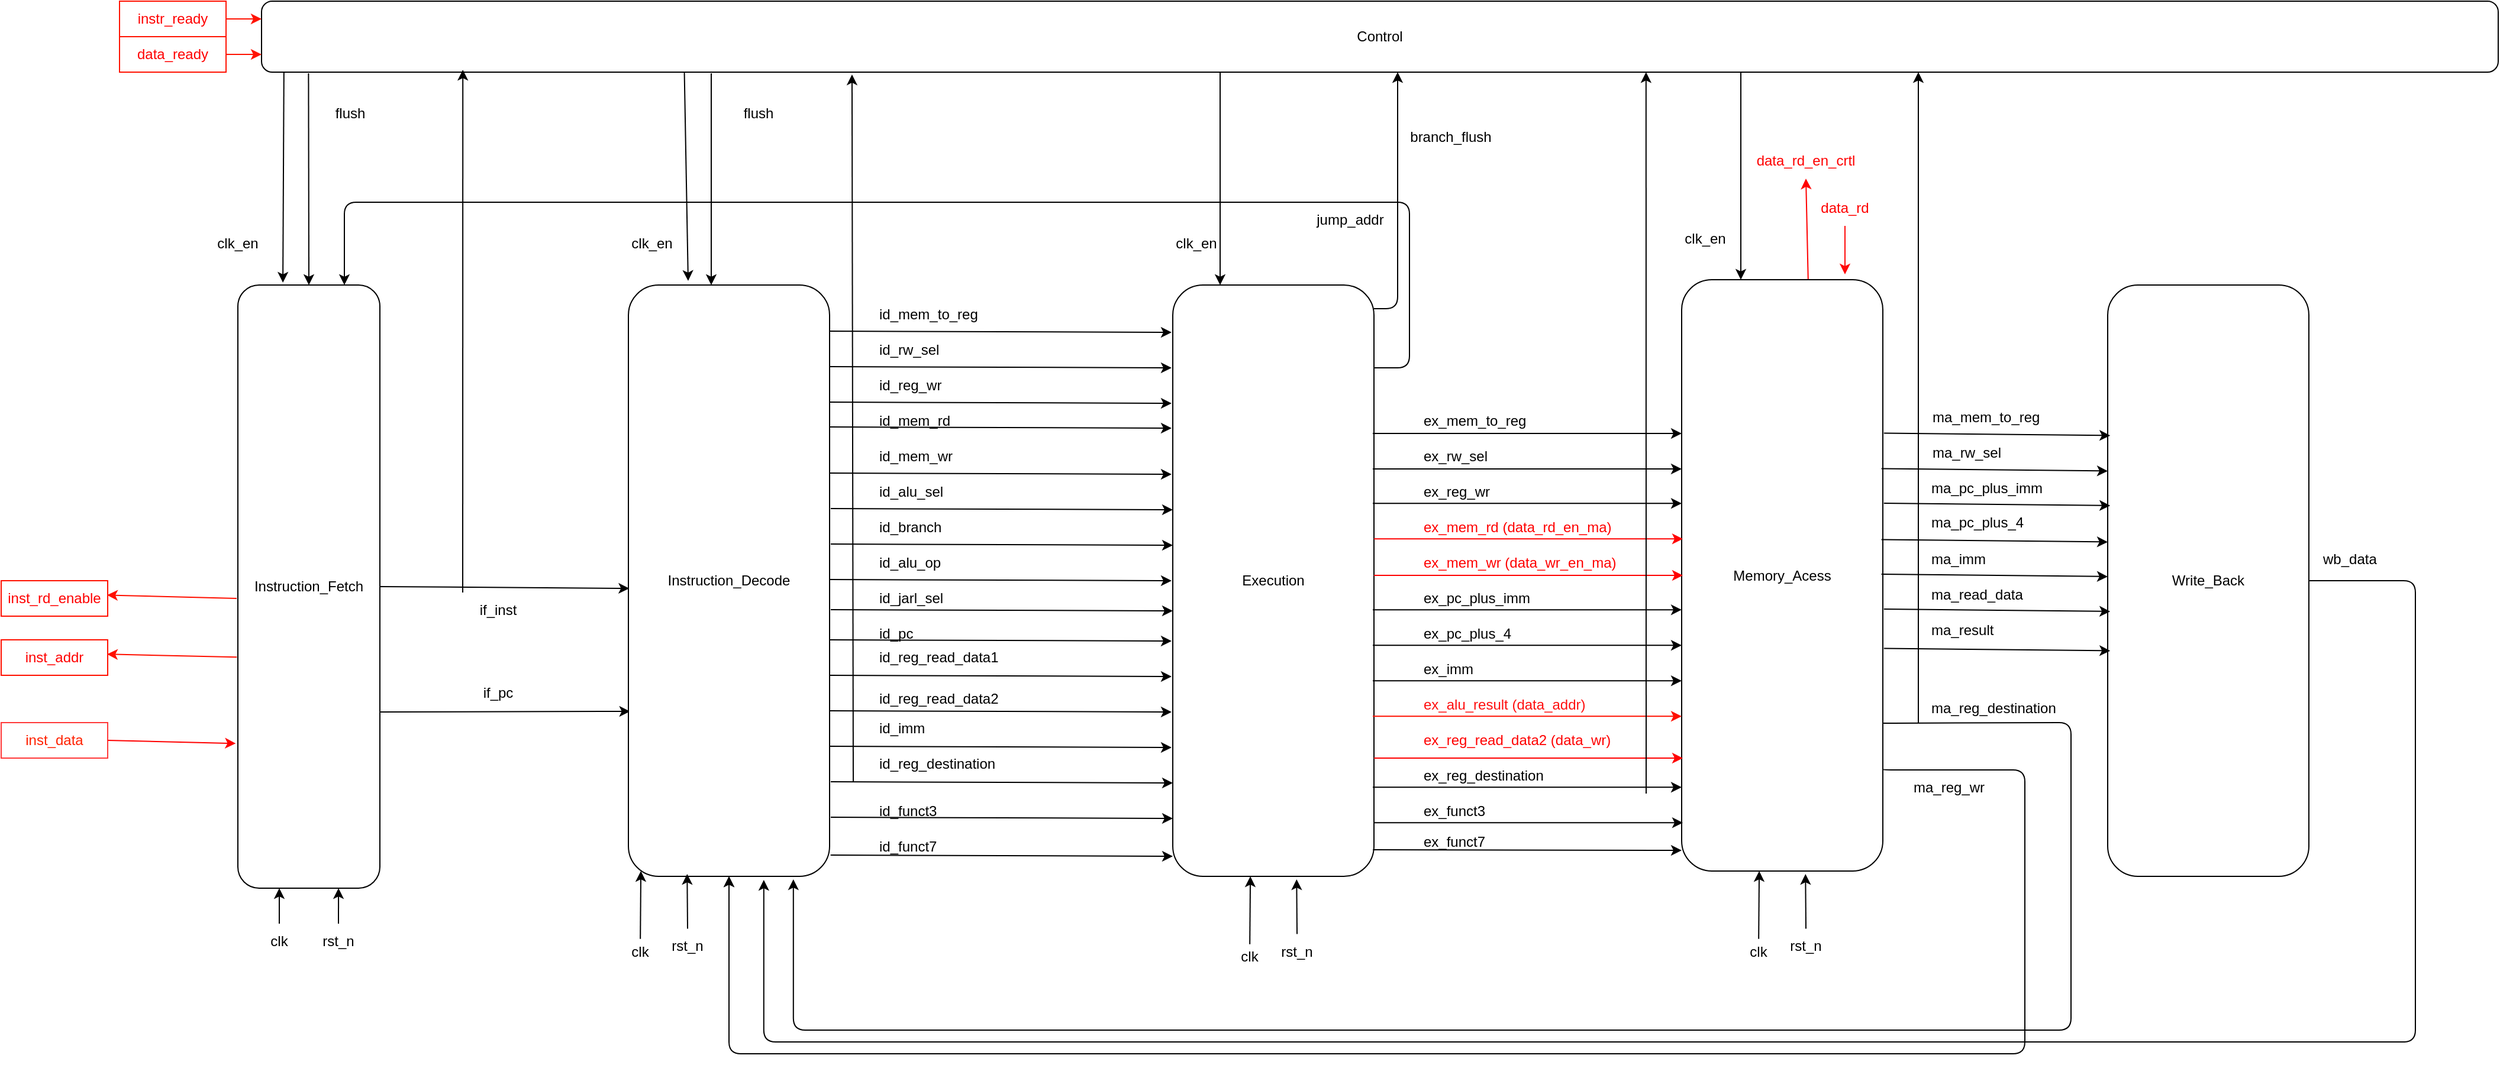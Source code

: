 <mxfile>
    <diagram id="vpwDt3KackGOBRRQE5ln" name="Page-1">
        <mxGraphModel dx="1130" dy="1887" grid="0" gridSize="10" guides="1" tooltips="1" connect="1" arrows="1" fold="1" page="1" pageScale="1" pageWidth="850" pageHeight="1100" math="0" shadow="0">
            <root>
                <mxCell id="0"/>
                <mxCell id="1" parent="0"/>
                <mxCell id="22" style="html=1;exitX=1;exitY=0.5;exitDx=0;exitDy=0;entryX=0.004;entryY=0.513;entryDx=0;entryDy=0;entryPerimeter=0;" parent="1" source="2" target="24" edge="1">
                    <mxGeometry relative="1" as="geometry"/>
                </mxCell>
                <mxCell id="23" style="edgeStyle=none;html=1;entryX=0.008;entryY=0.721;entryDx=0;entryDy=0;entryPerimeter=0;" parent="1" target="24" edge="1">
                    <mxGeometry relative="1" as="geometry">
                        <mxPoint x="380" y="538" as="targetPoint"/>
                        <mxPoint x="330" y="561" as="sourcePoint"/>
                    </mxGeometry>
                </mxCell>
                <mxCell id="2" value="Instruction_Fetch" style="whiteSpace=wrap;html=1;rounded=1;" parent="1" vertex="1">
                    <mxGeometry x="210" y="200" width="120" height="510" as="geometry"/>
                </mxCell>
                <mxCell id="25" style="edgeStyle=none;html=1;exitX=0.5;exitY=0;exitDx=0;exitDy=0;entryX=0.25;entryY=1;entryDx=0;entryDy=0;" parent="1" source="3" edge="1">
                    <mxGeometry relative="1" as="geometry">
                        <mxPoint x="245" y="710" as="targetPoint"/>
                    </mxGeometry>
                </mxCell>
                <mxCell id="3" value="clk" style="text;strokeColor=none;align=center;fillColor=none;html=1;verticalAlign=middle;whiteSpace=wrap;rounded=0;" parent="1" vertex="1">
                    <mxGeometry x="215" y="740" width="60" height="30" as="geometry"/>
                </mxCell>
                <mxCell id="12" style="edgeStyle=none;html=1;entryX=0.317;entryY=-0.004;entryDx=0;entryDy=0;exitX=0.01;exitY=1;exitDx=0;exitDy=0;exitPerimeter=0;entryPerimeter=0;" parent="1" source="102" target="2" edge="1">
                    <mxGeometry relative="1" as="geometry">
                        <mxPoint x="240" y="30" as="sourcePoint"/>
                        <mxPoint x="210" y="200.0" as="targetPoint"/>
                    </mxGeometry>
                </mxCell>
                <mxCell id="4" value="clk_en" style="text;strokeColor=none;align=center;fillColor=none;html=1;verticalAlign=middle;whiteSpace=wrap;rounded=0;" parent="1" vertex="1">
                    <mxGeometry x="180" y="150" width="60" height="30" as="geometry"/>
                </mxCell>
                <mxCell id="5" value="rst_n" style="text;strokeColor=none;align=center;fillColor=none;html=1;verticalAlign=middle;whiteSpace=wrap;rounded=0;" parent="1" vertex="1">
                    <mxGeometry x="265" y="740" width="60" height="30" as="geometry"/>
                </mxCell>
                <mxCell id="6" value="&lt;font style=&quot;color: rgb(255, 33, 0);&quot;&gt;inst_data&lt;/font&gt;" style="text;strokeColor=#FF3838;align=center;fillColor=none;html=1;verticalAlign=middle;whiteSpace=wrap;rounded=0;" parent="1" vertex="1">
                    <mxGeometry x="10" y="570" width="90" height="30" as="geometry"/>
                </mxCell>
                <mxCell id="11" value="&lt;font style=&quot;color: rgb(255, 0, 0);&quot;&gt;inst_addr&lt;/font&gt;" style="text;strokeColor=#FF1000;align=center;fillColor=none;html=1;verticalAlign=middle;whiteSpace=wrap;rounded=0;" parent="1" vertex="1">
                    <mxGeometry x="10" y="500" width="90" height="30" as="geometry"/>
                </mxCell>
                <mxCell id="20" value="if_inst" style="text;strokeColor=none;align=center;fillColor=none;html=1;verticalAlign=middle;whiteSpace=wrap;rounded=0;" parent="1" vertex="1">
                    <mxGeometry x="400" y="460" width="60" height="30" as="geometry"/>
                </mxCell>
                <mxCell id="21" value="if_pc" style="text;strokeColor=none;align=center;fillColor=none;html=1;verticalAlign=middle;whiteSpace=wrap;rounded=0;" parent="1" vertex="1">
                    <mxGeometry x="400" y="530" width="60" height="30" as="geometry"/>
                </mxCell>
                <mxCell id="24" value="Instruction_Decode" style="whiteSpace=wrap;html=1;rounded=1;" parent="1" vertex="1">
                    <mxGeometry x="540" y="200" width="170" height="500" as="geometry"/>
                </mxCell>
                <mxCell id="26" style="edgeStyle=none;html=1;exitX=0.5;exitY=0;exitDx=0;exitDy=0;entryX=0.667;entryY=1;entryDx=0;entryDy=0;entryPerimeter=0;" parent="1" source="5" edge="1">
                    <mxGeometry relative="1" as="geometry">
                        <mxPoint x="295.04" y="710" as="targetPoint"/>
                    </mxGeometry>
                </mxCell>
                <mxCell id="28" value="clk" style="text;strokeColor=none;align=center;fillColor=none;html=1;verticalAlign=middle;whiteSpace=wrap;rounded=0;" parent="1" vertex="1">
                    <mxGeometry x="520" y="752.91" width="60" height="21.39" as="geometry"/>
                </mxCell>
                <mxCell id="29" value="rst_n" style="text;strokeColor=none;align=center;fillColor=none;html=1;verticalAlign=middle;whiteSpace=wrap;rounded=0;" parent="1" vertex="1">
                    <mxGeometry x="560" y="744.3" width="60" height="30" as="geometry"/>
                </mxCell>
                <mxCell id="30" style="edgeStyle=none;html=1;exitX=0.5;exitY=0;exitDx=0;exitDy=0;entryX=0.292;entryY=0.996;entryDx=0;entryDy=0;entryPerimeter=0;" parent="1" source="29" target="24" edge="1">
                    <mxGeometry relative="1" as="geometry">
                        <mxPoint x="626.96" y="708.61" as="targetPoint"/>
                    </mxGeometry>
                </mxCell>
                <mxCell id="33" style="edgeStyle=none;html=1;exitX=0.189;exitY=0.933;exitDx=0;exitDy=0;entryX=0.297;entryY=-0.007;entryDx=0;entryDy=0;entryPerimeter=0;exitPerimeter=0;" parent="1" source="102" target="24" edge="1">
                    <mxGeometry relative="1" as="geometry">
                        <mxPoint x="570" y="250" as="targetPoint"/>
                    </mxGeometry>
                </mxCell>
                <mxCell id="34" value="clk_en" style="text;strokeColor=none;align=center;fillColor=none;html=1;verticalAlign=middle;whiteSpace=wrap;rounded=0;" parent="1" vertex="1">
                    <mxGeometry x="530" y="150" width="60" height="30" as="geometry"/>
                </mxCell>
                <mxCell id="35" value="" style="edgeStyle=none;html=1;entryX=0.5;entryY=1;entryDx=0;entryDy=0;" parent="1" target="24" edge="1">
                    <mxGeometry relative="1" as="geometry">
                        <mxPoint x="550" y="700" as="targetPoint"/>
                        <mxPoint x="625" y="840" as="sourcePoint"/>
                    </mxGeometry>
                </mxCell>
                <mxCell id="46" value="id_pc" style="text;strokeColor=none;align=left;fillColor=none;html=1;verticalAlign=middle;whiteSpace=wrap;rounded=0;" parent="1" vertex="1">
                    <mxGeometry x="750" y="480" width="60" height="30" as="geometry"/>
                </mxCell>
                <mxCell id="47" value="id_reg_read_data1" style="text;strokeColor=none;align=left;fillColor=none;html=1;verticalAlign=middle;whiteSpace=wrap;rounded=0;" parent="1" vertex="1">
                    <mxGeometry x="750" y="500" width="120" height="30" as="geometry"/>
                </mxCell>
                <mxCell id="50" value="id_imm" style="text;strokeColor=none;align=left;fillColor=none;html=1;verticalAlign=middle;whiteSpace=wrap;rounded=0;" parent="1" vertex="1">
                    <mxGeometry x="750" y="560" width="60" height="30" as="geometry"/>
                </mxCell>
                <mxCell id="51" value="id_reg_destination" style="text;strokeColor=none;align=left;fillColor=none;html=1;verticalAlign=middle;whiteSpace=wrap;rounded=0;" parent="1" vertex="1">
                    <mxGeometry x="750" y="590" width="115" height="30" as="geometry"/>
                </mxCell>
                <mxCell id="52" value="id_reg_read_data2" style="text;strokeColor=none;align=left;fillColor=none;html=1;verticalAlign=middle;whiteSpace=wrap;rounded=0;" parent="1" vertex="1">
                    <mxGeometry x="750" y="535" width="130" height="30" as="geometry"/>
                </mxCell>
                <mxCell id="54" value="id_funct3" style="text;strokeColor=none;align=left;fillColor=none;html=1;verticalAlign=middle;whiteSpace=wrap;rounded=0;" parent="1" vertex="1">
                    <mxGeometry x="750" y="630" width="130" height="30" as="geometry"/>
                </mxCell>
                <mxCell id="55" value="id_funct7" style="text;strokeColor=none;align=left;fillColor=none;html=1;verticalAlign=middle;whiteSpace=wrap;rounded=0;" parent="1" vertex="1">
                    <mxGeometry x="750" y="660" width="130" height="30" as="geometry"/>
                </mxCell>
                <mxCell id="56" value="id_alu_sel" style="text;strokeColor=none;align=left;fillColor=none;html=1;verticalAlign=middle;whiteSpace=wrap;rounded=0;" parent="1" vertex="1">
                    <mxGeometry x="750" y="360" width="85" height="30" as="geometry"/>
                </mxCell>
                <mxCell id="60" value="id_mem_to_reg" style="text;strokeColor=none;align=left;fillColor=none;html=1;verticalAlign=middle;whiteSpace=wrap;rounded=0;" parent="1" vertex="1">
                    <mxGeometry x="750" y="210" width="90" height="30" as="geometry"/>
                </mxCell>
                <mxCell id="61" value="id_branch" style="text;strokeColor=none;align=left;fillColor=none;html=1;verticalAlign=middle;whiteSpace=wrap;rounded=0;" parent="1" vertex="1">
                    <mxGeometry x="750" y="390" width="90" height="30" as="geometry"/>
                </mxCell>
                <mxCell id="62" value="id_mem_wr" style="text;strokeColor=none;align=left;fillColor=none;html=1;verticalAlign=middle;whiteSpace=wrap;rounded=0;" parent="1" vertex="1">
                    <mxGeometry x="750" y="330" width="90" height="30" as="geometry"/>
                </mxCell>
                <mxCell id="63" value="id_mem_rd" style="text;strokeColor=none;align=left;fillColor=none;html=1;verticalAlign=middle;whiteSpace=wrap;rounded=0;" parent="1" vertex="1">
                    <mxGeometry x="750" y="300" width="90" height="30" as="geometry"/>
                </mxCell>
                <mxCell id="65" value="id_alu_op" style="text;strokeColor=none;align=left;fillColor=none;html=1;verticalAlign=middle;whiteSpace=wrap;rounded=0;" parent="1" vertex="1">
                    <mxGeometry x="750" y="420" width="90" height="30" as="geometry"/>
                </mxCell>
                <mxCell id="66" value="id_reg_wr" style="text;strokeColor=none;align=left;fillColor=none;html=1;verticalAlign=middle;whiteSpace=wrap;rounded=0;" parent="1" vertex="1">
                    <mxGeometry x="750" y="270" width="90" height="30" as="geometry"/>
                </mxCell>
                <mxCell id="67" value="id_jarl_sel" style="text;strokeColor=none;align=left;fillColor=none;html=1;verticalAlign=middle;whiteSpace=wrap;rounded=0;" parent="1" vertex="1">
                    <mxGeometry x="750" y="450" width="95" height="30" as="geometry"/>
                </mxCell>
                <mxCell id="68" value="id_rw_sel" style="text;strokeColor=none;align=left;fillColor=none;html=1;verticalAlign=middle;whiteSpace=wrap;rounded=0;" parent="1" vertex="1">
                    <mxGeometry x="750" y="240" width="90" height="30" as="geometry"/>
                </mxCell>
                <mxCell id="69" style="edgeStyle=none;html=1;entryX=0.062;entryY=0.991;entryDx=0;entryDy=0;entryPerimeter=0;" parent="1" source="28" target="24" edge="1">
                    <mxGeometry relative="1" as="geometry">
                        <mxPoint x="557" y="703" as="targetPoint"/>
                    </mxGeometry>
                </mxCell>
                <mxCell id="124" style="edgeStyle=orthogonalEdgeStyle;html=1;entryX=0.75;entryY=0;entryDx=0;entryDy=0;" parent="1" source="71" target="2" edge="1">
                    <mxGeometry relative="1" as="geometry">
                        <Array as="points">
                            <mxPoint x="1200" y="270"/>
                            <mxPoint x="1200" y="130"/>
                            <mxPoint x="300" y="130"/>
                        </Array>
                    </mxGeometry>
                </mxCell>
                <mxCell id="71" value="Execution" style="whiteSpace=wrap;html=1;rounded=1;" parent="1" vertex="1">
                    <mxGeometry x="1000" y="200" width="170" height="500" as="geometry"/>
                </mxCell>
                <mxCell id="72" value="clk" style="text;strokeColor=none;align=center;fillColor=none;html=1;verticalAlign=middle;whiteSpace=wrap;rounded=0;" parent="1" vertex="1">
                    <mxGeometry x="1035" y="757.41" width="60" height="21.39" as="geometry"/>
                </mxCell>
                <mxCell id="73" value="rst_n" style="text;strokeColor=none;align=center;fillColor=none;html=1;verticalAlign=middle;whiteSpace=wrap;rounded=0;" parent="1" vertex="1">
                    <mxGeometry x="1075" y="748.8" width="60" height="30" as="geometry"/>
                </mxCell>
                <mxCell id="74" style="edgeStyle=none;html=1;exitX=0.5;exitY=0;exitDx=0;exitDy=0;entryX=0.292;entryY=0.996;entryDx=0;entryDy=0;entryPerimeter=0;" parent="1" source="73" edge="1">
                    <mxGeometry relative="1" as="geometry">
                        <mxPoint x="1104.64" y="702.5" as="targetPoint"/>
                    </mxGeometry>
                </mxCell>
                <mxCell id="76" value="clk_en" style="text;strokeColor=none;align=center;fillColor=none;html=1;verticalAlign=middle;whiteSpace=wrap;rounded=0;" parent="1" vertex="1">
                    <mxGeometry x="990" y="150" width="60" height="30" as="geometry"/>
                </mxCell>
                <mxCell id="85" value="ex_pc_plus_4" style="text;strokeColor=none;align=left;fillColor=none;html=1;verticalAlign=middle;whiteSpace=wrap;rounded=0;" parent="1" vertex="1">
                    <mxGeometry x="1210" y="480" width="60" height="30" as="geometry"/>
                </mxCell>
                <mxCell id="86" value="&lt;font style=&quot;color: rgb(255, 15, 15);&quot;&gt;ex_alu_result (data_addr)&lt;/font&gt;" style="text;strokeColor=none;align=left;fillColor=none;html=1;verticalAlign=middle;whiteSpace=wrap;rounded=0;" parent="1" vertex="1">
                    <mxGeometry x="1210" y="540" width="150" height="30" as="geometry"/>
                </mxCell>
                <mxCell id="88" value="ex_reg_destination" style="text;strokeColor=none;align=left;fillColor=none;html=1;verticalAlign=middle;whiteSpace=wrap;rounded=0;" parent="1" vertex="1">
                    <mxGeometry x="1210" y="600" width="115" height="30" as="geometry"/>
                </mxCell>
                <mxCell id="89" value="&lt;font style=&quot;color: rgb(255, 0, 0);&quot;&gt;ex_reg_read_data2 (data_wr)&lt;/font&gt;" style="text;strokeColor=none;align=left;fillColor=none;html=1;verticalAlign=middle;whiteSpace=wrap;rounded=0;" parent="1" vertex="1">
                    <mxGeometry x="1210" y="570" width="170" height="30" as="geometry"/>
                </mxCell>
                <mxCell id="90" value="&lt;font style=&quot;&quot;&gt;ex_funct3&lt;/font&gt;" style="text;strokeColor=none;align=left;fillColor=none;html=1;verticalAlign=middle;whiteSpace=wrap;rounded=0;fontColor=#000000;" parent="1" vertex="1">
                    <mxGeometry x="1210" y="630" width="160" height="30" as="geometry"/>
                </mxCell>
                <mxCell id="91" value="&lt;font style=&quot;&quot;&gt;ex_funct7&lt;/font&gt;" style="text;strokeColor=none;align=left;fillColor=none;html=1;verticalAlign=middle;whiteSpace=wrap;rounded=0;fontColor=#000000;" parent="1" vertex="1">
                    <mxGeometry x="1210" y="655.5" width="170" height="30" as="geometry"/>
                </mxCell>
                <mxCell id="93" value="ex_mem_to_reg" style="text;strokeColor=none;align=left;fillColor=none;html=1;verticalAlign=middle;whiteSpace=wrap;rounded=0;" parent="1" vertex="1">
                    <mxGeometry x="1210" y="300" width="90" height="30" as="geometry"/>
                </mxCell>
                <mxCell id="95" value="&lt;font style=&quot;color: rgb(255, 0, 0);&quot;&gt;ex_mem_wr (data_wr_en_ma)&lt;/font&gt;" style="text;strokeColor=none;align=left;fillColor=none;html=1;verticalAlign=middle;whiteSpace=wrap;rounded=0;" parent="1" vertex="1">
                    <mxGeometry x="1210" y="420" width="170" height="30" as="geometry"/>
                </mxCell>
                <mxCell id="96" value="&lt;font style=&quot;color: rgb(255, 0, 0);&quot;&gt;ex_mem_rd (data_rd_en_ma)&lt;/font&gt;" style="text;strokeColor=none;align=left;fillColor=none;html=1;verticalAlign=middle;whiteSpace=wrap;rounded=0;" parent="1" vertex="1">
                    <mxGeometry x="1210" y="390" width="170" height="30" as="geometry"/>
                </mxCell>
                <mxCell id="98" value="ex_reg_wr" style="text;strokeColor=none;align=left;fillColor=none;html=1;verticalAlign=middle;whiteSpace=wrap;rounded=0;" parent="1" vertex="1">
                    <mxGeometry x="1210" y="360" width="90" height="30" as="geometry"/>
                </mxCell>
                <mxCell id="99" value="ex_pc_plus_imm" style="text;strokeColor=none;align=left;fillColor=none;html=1;verticalAlign=middle;whiteSpace=wrap;rounded=0;" parent="1" vertex="1">
                    <mxGeometry x="1210" y="450" width="95" height="30" as="geometry"/>
                </mxCell>
                <mxCell id="100" value="ex_rw_sel" style="text;strokeColor=none;align=left;fillColor=none;html=1;verticalAlign=middle;whiteSpace=wrap;rounded=0;" parent="1" vertex="1">
                    <mxGeometry x="1210" y="330" width="90" height="30" as="geometry"/>
                </mxCell>
                <mxCell id="101" style="edgeStyle=none;html=1;entryX=0.062;entryY=0.991;entryDx=0;entryDy=0;entryPerimeter=0;" parent="1" source="72" edge="1">
                    <mxGeometry relative="1" as="geometry">
                        <mxPoint x="1065.54" y="700.0" as="targetPoint"/>
                    </mxGeometry>
                </mxCell>
                <mxCell id="198" style="edgeStyle=none;html=1;exitX=0.021;exitY=1.017;exitDx=0;exitDy=0;entryX=0.5;entryY=0;entryDx=0;entryDy=0;exitPerimeter=0;" parent="1" source="102" target="2" edge="1">
                    <mxGeometry relative="1" as="geometry"/>
                </mxCell>
                <mxCell id="102" value="Control" style="whiteSpace=wrap;html=1;rounded=1;" parent="1" vertex="1">
                    <mxGeometry x="230" y="-40" width="1890" height="60" as="geometry"/>
                </mxCell>
                <mxCell id="103" value="" style="edgeStyle=none;orthogonalLoop=1;jettySize=auto;html=1;entryX=0.09;entryY=0.967;entryDx=0;entryDy=0;entryPerimeter=0;exitX=0;exitY=0;exitDx=0;exitDy=0;" parent="1" source="20" target="102" edge="1">
                    <mxGeometry width="80" relative="1" as="geometry">
                        <mxPoint x="400" y="460" as="sourcePoint"/>
                        <mxPoint x="720" y="240" as="targetPoint"/>
                        <Array as="points"/>
                    </mxGeometry>
                </mxCell>
                <mxCell id="104" value="" style="edgeStyle=none;orthogonalLoop=1;jettySize=auto;html=1;exitX=1.005;exitY=0.964;exitDx=0;exitDy=0;exitPerimeter=0;" parent="1" source="24" edge="1">
                    <mxGeometry width="80" relative="1" as="geometry">
                        <mxPoint x="790" y="650" as="sourcePoint"/>
                        <mxPoint x="1000" y="683" as="targetPoint"/>
                        <Array as="points"/>
                    </mxGeometry>
                </mxCell>
                <mxCell id="105" value="" style="edgeStyle=none;orthogonalLoop=1;jettySize=auto;html=1;exitX=1.005;exitY=0.964;exitDx=0;exitDy=0;exitPerimeter=0;" parent="1" edge="1">
                    <mxGeometry width="80" relative="1" as="geometry">
                        <mxPoint x="711" y="650" as="sourcePoint"/>
                        <mxPoint x="1000" y="651" as="targetPoint"/>
                        <Array as="points"/>
                    </mxGeometry>
                </mxCell>
                <mxCell id="106" value="" style="edgeStyle=none;orthogonalLoop=1;jettySize=auto;html=1;exitX=1.005;exitY=0.964;exitDx=0;exitDy=0;exitPerimeter=0;" parent="1" edge="1">
                    <mxGeometry width="80" relative="1" as="geometry">
                        <mxPoint x="711" y="620" as="sourcePoint"/>
                        <mxPoint x="1000" y="621" as="targetPoint"/>
                        <Array as="points"/>
                    </mxGeometry>
                </mxCell>
                <mxCell id="107" value="" style="edgeStyle=none;orthogonalLoop=1;jettySize=auto;html=1;exitX=1.005;exitY=0.964;exitDx=0;exitDy=0;exitPerimeter=0;" parent="1" edge="1">
                    <mxGeometry width="80" relative="1" as="geometry">
                        <mxPoint x="710" y="590" as="sourcePoint"/>
                        <mxPoint x="999" y="591" as="targetPoint"/>
                        <Array as="points"/>
                    </mxGeometry>
                </mxCell>
                <mxCell id="108" value="" style="edgeStyle=none;orthogonalLoop=1;jettySize=auto;html=1;exitX=1.005;exitY=0.964;exitDx=0;exitDy=0;exitPerimeter=0;" parent="1" edge="1">
                    <mxGeometry width="80" relative="1" as="geometry">
                        <mxPoint x="710" y="560" as="sourcePoint"/>
                        <mxPoint x="999" y="561" as="targetPoint"/>
                        <Array as="points"/>
                    </mxGeometry>
                </mxCell>
                <mxCell id="109" value="" style="edgeStyle=none;orthogonalLoop=1;jettySize=auto;html=1;exitX=1.005;exitY=0.964;exitDx=0;exitDy=0;exitPerimeter=0;" parent="1" edge="1">
                    <mxGeometry width="80" relative="1" as="geometry">
                        <mxPoint x="710" y="530" as="sourcePoint"/>
                        <mxPoint x="999" y="531" as="targetPoint"/>
                        <Array as="points"/>
                    </mxGeometry>
                </mxCell>
                <mxCell id="110" value="" style="edgeStyle=none;orthogonalLoop=1;jettySize=auto;html=1;exitX=1.005;exitY=0.964;exitDx=0;exitDy=0;exitPerimeter=0;" parent="1" edge="1">
                    <mxGeometry width="80" relative="1" as="geometry">
                        <mxPoint x="710" y="500" as="sourcePoint"/>
                        <mxPoint x="999" y="501" as="targetPoint"/>
                        <Array as="points"/>
                    </mxGeometry>
                </mxCell>
                <mxCell id="111" value="" style="edgeStyle=none;orthogonalLoop=1;jettySize=auto;html=1;exitX=1.005;exitY=0.964;exitDx=0;exitDy=0;exitPerimeter=0;" parent="1" edge="1">
                    <mxGeometry width="80" relative="1" as="geometry">
                        <mxPoint x="711" y="474.5" as="sourcePoint"/>
                        <mxPoint x="1000" y="475.5" as="targetPoint"/>
                        <Array as="points"/>
                    </mxGeometry>
                </mxCell>
                <mxCell id="112" value="" style="edgeStyle=none;orthogonalLoop=1;jettySize=auto;html=1;exitX=1.005;exitY=0.964;exitDx=0;exitDy=0;exitPerimeter=0;" parent="1" edge="1">
                    <mxGeometry width="80" relative="1" as="geometry">
                        <mxPoint x="710" y="449" as="sourcePoint"/>
                        <mxPoint x="999" y="450" as="targetPoint"/>
                        <Array as="points"/>
                    </mxGeometry>
                </mxCell>
                <mxCell id="113" value="" style="edgeStyle=none;orthogonalLoop=1;jettySize=auto;html=1;exitX=1.005;exitY=0.964;exitDx=0;exitDy=0;exitPerimeter=0;" parent="1" edge="1">
                    <mxGeometry width="80" relative="1" as="geometry">
                        <mxPoint x="711" y="419" as="sourcePoint"/>
                        <mxPoint x="1000" y="420" as="targetPoint"/>
                        <Array as="points"/>
                    </mxGeometry>
                </mxCell>
                <mxCell id="114" value="" style="edgeStyle=none;orthogonalLoop=1;jettySize=auto;html=1;exitX=1.005;exitY=0.964;exitDx=0;exitDy=0;exitPerimeter=0;" parent="1" edge="1">
                    <mxGeometry width="80" relative="1" as="geometry">
                        <mxPoint x="711" y="389" as="sourcePoint"/>
                        <mxPoint x="1000" y="390" as="targetPoint"/>
                        <Array as="points"/>
                    </mxGeometry>
                </mxCell>
                <mxCell id="115" value="" style="edgeStyle=none;orthogonalLoop=1;jettySize=auto;html=1;exitX=1.005;exitY=0.964;exitDx=0;exitDy=0;exitPerimeter=0;" parent="1" edge="1">
                    <mxGeometry width="80" relative="1" as="geometry">
                        <mxPoint x="710" y="359" as="sourcePoint"/>
                        <mxPoint x="999" y="360" as="targetPoint"/>
                        <Array as="points"/>
                    </mxGeometry>
                </mxCell>
                <mxCell id="116" value="" style="edgeStyle=none;orthogonalLoop=1;jettySize=auto;html=1;exitX=1.005;exitY=0.964;exitDx=0;exitDy=0;exitPerimeter=0;" parent="1" edge="1">
                    <mxGeometry width="80" relative="1" as="geometry">
                        <mxPoint x="710" y="320" as="sourcePoint"/>
                        <mxPoint x="999" y="321" as="targetPoint"/>
                        <Array as="points"/>
                    </mxGeometry>
                </mxCell>
                <mxCell id="117" value="" style="edgeStyle=none;orthogonalLoop=1;jettySize=auto;html=1;exitX=1.005;exitY=0.964;exitDx=0;exitDy=0;exitPerimeter=0;" parent="1" edge="1">
                    <mxGeometry width="80" relative="1" as="geometry">
                        <mxPoint x="710" y="299" as="sourcePoint"/>
                        <mxPoint x="999" y="300" as="targetPoint"/>
                        <Array as="points"/>
                    </mxGeometry>
                </mxCell>
                <mxCell id="118" value="" style="edgeStyle=none;orthogonalLoop=1;jettySize=auto;html=1;exitX=1.005;exitY=0.964;exitDx=0;exitDy=0;exitPerimeter=0;" parent="1" edge="1">
                    <mxGeometry width="80" relative="1" as="geometry">
                        <mxPoint x="710" y="269" as="sourcePoint"/>
                        <mxPoint x="999" y="270" as="targetPoint"/>
                        <Array as="points"/>
                    </mxGeometry>
                </mxCell>
                <mxCell id="119" value="" style="edgeStyle=none;orthogonalLoop=1;jettySize=auto;html=1;exitX=1.005;exitY=0.964;exitDx=0;exitDy=0;exitPerimeter=0;" parent="1" edge="1">
                    <mxGeometry width="80" relative="1" as="geometry">
                        <mxPoint x="710" y="239" as="sourcePoint"/>
                        <mxPoint x="999" y="240" as="targetPoint"/>
                        <Array as="points"/>
                    </mxGeometry>
                </mxCell>
                <mxCell id="120" value="ex_imm" style="text;strokeColor=none;align=left;fillColor=none;html=1;verticalAlign=middle;whiteSpace=wrap;rounded=0;" parent="1" vertex="1">
                    <mxGeometry x="1210" y="510" width="60" height="30" as="geometry"/>
                </mxCell>
                <mxCell id="121" value="jump_addr" style="text;strokeColor=none;align=center;fillColor=none;html=1;verticalAlign=middle;whiteSpace=wrap;rounded=0;" parent="1" vertex="1">
                    <mxGeometry x="1120" y="130" width="60" height="30" as="geometry"/>
                </mxCell>
                <mxCell id="122" value="branch_flush" style="text;strokeColor=none;align=center;fillColor=none;html=1;verticalAlign=middle;whiteSpace=wrap;rounded=0;" parent="1" vertex="1">
                    <mxGeometry x="1190" y="60" width="90" height="30" as="geometry"/>
                </mxCell>
                <mxCell id="123" style="edgeStyle=orthogonalEdgeStyle;html=1;" parent="1" edge="1">
                    <mxGeometry relative="1" as="geometry">
                        <mxPoint x="1170" y="220" as="sourcePoint"/>
                        <mxPoint x="1190" y="20" as="targetPoint"/>
                        <Array as="points">
                            <mxPoint x="1190" y="220"/>
                            <mxPoint x="1190" y="20"/>
                        </Array>
                    </mxGeometry>
                </mxCell>
                <mxCell id="126" value="" style="edgeStyle=none;orthogonalLoop=1;jettySize=auto;html=1;entryX=0.264;entryY=1.033;entryDx=0;entryDy=0;entryPerimeter=0;" parent="1" target="102" edge="1">
                    <mxGeometry width="80" relative="1" as="geometry">
                        <mxPoint x="730" y="620" as="sourcePoint"/>
                        <mxPoint x="820" y="390" as="targetPoint"/>
                        <Array as="points"/>
                    </mxGeometry>
                </mxCell>
                <mxCell id="184" style="edgeStyle=orthogonalEdgeStyle;html=1;exitX=1;exitY=0.75;exitDx=0;exitDy=0;entryX=0.82;entryY=1.005;entryDx=0;entryDy=0;entryPerimeter=0;" parent="1" source="127" target="24" edge="1">
                    <mxGeometry relative="1" as="geometry">
                        <mxPoint x="679" y="719.5" as="targetPoint"/>
                        <mxPoint x="1599" y="590" as="sourcePoint"/>
                        <Array as="points">
                            <mxPoint x="1599" y="571"/>
                            <mxPoint x="1759" y="570"/>
                            <mxPoint x="1759" y="830"/>
                            <mxPoint x="679" y="830"/>
                        </Array>
                    </mxGeometry>
                </mxCell>
                <mxCell id="185" style="edgeStyle=orthogonalEdgeStyle;html=1;exitX=0.997;exitY=0.827;exitDx=0;exitDy=0;entryX=0.5;entryY=1;entryDx=0;entryDy=0;exitPerimeter=0;" parent="1" source="127" target="24" edge="1">
                    <mxGeometry relative="1" as="geometry">
                        <Array as="points">
                            <mxPoint x="1600" y="610"/>
                            <mxPoint x="1720" y="610"/>
                            <mxPoint x="1720" y="850"/>
                            <mxPoint x="625" y="850"/>
                        </Array>
                    </mxGeometry>
                </mxCell>
                <mxCell id="208" style="edgeStyle=none;html=1;exitX=0.629;exitY=0.003;exitDx=0;exitDy=0;entryX=0.5;entryY=1;entryDx=0;entryDy=0;strokeColor=#FF0000;exitPerimeter=0;" parent="1" source="127" target="204" edge="1">
                    <mxGeometry relative="1" as="geometry"/>
                </mxCell>
                <mxCell id="127" value="Memory_Acess" style="whiteSpace=wrap;html=1;rounded=1;" parent="1" vertex="1">
                    <mxGeometry x="1430" y="195.5" width="170" height="500" as="geometry"/>
                </mxCell>
                <mxCell id="128" value="clk" style="text;strokeColor=none;align=center;fillColor=none;html=1;verticalAlign=middle;whiteSpace=wrap;rounded=0;" parent="1" vertex="1">
                    <mxGeometry x="1465" y="752.91" width="60" height="21.39" as="geometry"/>
                </mxCell>
                <mxCell id="129" value="rst_n" style="text;strokeColor=none;align=center;fillColor=none;html=1;verticalAlign=middle;whiteSpace=wrap;rounded=0;" parent="1" vertex="1">
                    <mxGeometry x="1505" y="744.3" width="60" height="30" as="geometry"/>
                </mxCell>
                <mxCell id="130" style="edgeStyle=none;html=1;exitX=0.5;exitY=0;exitDx=0;exitDy=0;entryX=0.292;entryY=0.996;entryDx=0;entryDy=0;entryPerimeter=0;" parent="1" source="129" edge="1">
                    <mxGeometry relative="1" as="geometry">
                        <mxPoint x="1534.64" y="698.0" as="targetPoint"/>
                    </mxGeometry>
                </mxCell>
                <mxCell id="131" value="clk_en" style="text;strokeColor=none;align=center;fillColor=none;html=1;verticalAlign=middle;whiteSpace=wrap;rounded=0;" parent="1" vertex="1">
                    <mxGeometry x="1420" y="145.5" width="60" height="30" as="geometry"/>
                </mxCell>
                <mxCell id="132" value="ma_pc_plus_4" style="text;strokeColor=none;align=left;fillColor=none;html=1;verticalAlign=middle;whiteSpace=wrap;rounded=0;" parent="1" vertex="1">
                    <mxGeometry x="1639" y="384.5" width="60" height="32.75" as="geometry"/>
                </mxCell>
                <mxCell id="133" value="ma_read_data" style="text;strokeColor=none;align=left;fillColor=none;html=1;verticalAlign=middle;whiteSpace=wrap;rounded=0;" parent="1" vertex="1">
                    <mxGeometry x="1639" y="447.25" width="120" height="30" as="geometry"/>
                </mxCell>
                <mxCell id="134" value="ma_reg_destination" style="text;strokeColor=none;align=left;fillColor=none;html=1;verticalAlign=middle;whiteSpace=wrap;rounded=0;" parent="1" vertex="1">
                    <mxGeometry x="1639" y="542.75" width="115" height="30" as="geometry"/>
                </mxCell>
                <mxCell id="135" value="ma_result" style="text;strokeColor=none;align=left;fillColor=none;html=1;verticalAlign=middle;whiteSpace=wrap;rounded=0;" parent="1" vertex="1">
                    <mxGeometry x="1639" y="477.25" width="130" height="30" as="geometry"/>
                </mxCell>
                <mxCell id="138" value="ma_mem_to_reg" style="text;strokeColor=none;align=left;fillColor=none;html=1;verticalAlign=middle;whiteSpace=wrap;rounded=0;" parent="1" vertex="1">
                    <mxGeometry x="1640" y="297.25" width="90" height="30" as="geometry"/>
                </mxCell>
                <mxCell id="141" value="ma_reg_wr" style="text;strokeColor=none;align=left;fillColor=none;html=1;verticalAlign=middle;whiteSpace=wrap;rounded=0;" parent="1" vertex="1">
                    <mxGeometry x="1624" y="610.0" width="90" height="30" as="geometry"/>
                </mxCell>
                <mxCell id="142" value="ma_pc_plus_imm" style="text;strokeColor=none;align=left;fillColor=none;html=1;verticalAlign=middle;whiteSpace=wrap;rounded=0;" parent="1" vertex="1">
                    <mxGeometry x="1639" y="357.25" width="95" height="30" as="geometry"/>
                </mxCell>
                <mxCell id="143" value="ma_rw_sel" style="text;strokeColor=none;align=left;fillColor=none;html=1;verticalAlign=middle;whiteSpace=wrap;rounded=0;" parent="1" vertex="1">
                    <mxGeometry x="1640" y="327.25" width="90" height="30" as="geometry"/>
                </mxCell>
                <mxCell id="144" style="edgeStyle=none;html=1;entryX=0.062;entryY=0.991;entryDx=0;entryDy=0;entryPerimeter=0;" parent="1" source="128" edge="1">
                    <mxGeometry relative="1" as="geometry">
                        <mxPoint x="1495.54" y="695.5" as="targetPoint"/>
                    </mxGeometry>
                </mxCell>
                <mxCell id="145" value="ma_imm" style="text;strokeColor=none;align=left;fillColor=none;html=1;verticalAlign=middle;whiteSpace=wrap;rounded=0;" parent="1" vertex="1">
                    <mxGeometry x="1639" y="417.25" width="60" height="30" as="geometry"/>
                </mxCell>
                <mxCell id="146" value="" style="edgeStyle=none;orthogonalLoop=1;jettySize=auto;html=1;exitX=0.995;exitY=0.955;exitDx=0;exitDy=0;exitPerimeter=0;strokeColor=#000000;" parent="1" source="71" edge="1">
                    <mxGeometry width="80" relative="1" as="geometry">
                        <mxPoint x="1170" y="685.5" as="sourcePoint"/>
                        <mxPoint x="1430" y="678" as="targetPoint"/>
                        <Array as="points"/>
                    </mxGeometry>
                </mxCell>
                <mxCell id="147" value="" style="edgeStyle=none;orthogonalLoop=1;jettySize=auto;html=1;exitX=0.995;exitY=0.955;exitDx=0;exitDy=0;exitPerimeter=0;strokeColor=#000000;" parent="1" edge="1">
                    <mxGeometry width="80" relative="1" as="geometry">
                        <mxPoint x="1170" y="654.63" as="sourcePoint"/>
                        <mxPoint x="1431" y="654.63" as="targetPoint"/>
                        <Array as="points"/>
                    </mxGeometry>
                </mxCell>
                <mxCell id="148" value="" style="edgeStyle=none;orthogonalLoop=1;jettySize=auto;html=1;exitX=0.995;exitY=0.955;exitDx=0;exitDy=0;exitPerimeter=0;" parent="1" edge="1">
                    <mxGeometry width="80" relative="1" as="geometry">
                        <mxPoint x="1169" y="624.63" as="sourcePoint"/>
                        <mxPoint x="1430" y="624.63" as="targetPoint"/>
                        <Array as="points"/>
                    </mxGeometry>
                </mxCell>
                <mxCell id="149" value="" style="edgeStyle=none;orthogonalLoop=1;jettySize=auto;html=1;exitX=0.995;exitY=0.955;exitDx=0;exitDy=0;exitPerimeter=0;strokeColor=#FF0000;" parent="1" edge="1">
                    <mxGeometry width="80" relative="1" as="geometry">
                        <mxPoint x="1170" y="600" as="sourcePoint"/>
                        <mxPoint x="1431" y="600" as="targetPoint"/>
                        <Array as="points"/>
                    </mxGeometry>
                </mxCell>
                <mxCell id="150" value="" style="edgeStyle=none;orthogonalLoop=1;jettySize=auto;html=1;exitX=0.995;exitY=0.955;exitDx=0;exitDy=0;exitPerimeter=0;strokeColor=#FF1000;" parent="1" edge="1">
                    <mxGeometry width="80" relative="1" as="geometry">
                        <mxPoint x="1169" y="564.63" as="sourcePoint"/>
                        <mxPoint x="1430" y="564.63" as="targetPoint"/>
                        <Array as="points"/>
                    </mxGeometry>
                </mxCell>
                <mxCell id="151" value="" style="edgeStyle=none;orthogonalLoop=1;jettySize=auto;html=1;exitX=0.995;exitY=0.955;exitDx=0;exitDy=0;exitPerimeter=0;" parent="1" edge="1">
                    <mxGeometry width="80" relative="1" as="geometry">
                        <mxPoint x="1169" y="534.63" as="sourcePoint"/>
                        <mxPoint x="1430" y="534.63" as="targetPoint"/>
                        <Array as="points"/>
                    </mxGeometry>
                </mxCell>
                <mxCell id="152" value="" style="edgeStyle=none;orthogonalLoop=1;jettySize=auto;html=1;exitX=0.995;exitY=0.955;exitDx=0;exitDy=0;exitPerimeter=0;" parent="1" edge="1">
                    <mxGeometry width="80" relative="1" as="geometry">
                        <mxPoint x="1169" y="504.63" as="sourcePoint"/>
                        <mxPoint x="1430" y="504.63" as="targetPoint"/>
                        <Array as="points"/>
                    </mxGeometry>
                </mxCell>
                <mxCell id="153" value="" style="edgeStyle=none;orthogonalLoop=1;jettySize=auto;html=1;exitX=0.995;exitY=0.955;exitDx=0;exitDy=0;exitPerimeter=0;" parent="1" edge="1">
                    <mxGeometry width="80" relative="1" as="geometry">
                        <mxPoint x="1169" y="474.57" as="sourcePoint"/>
                        <mxPoint x="1430" y="474.57" as="targetPoint"/>
                        <Array as="points"/>
                    </mxGeometry>
                </mxCell>
                <mxCell id="154" value="" style="edgeStyle=none;orthogonalLoop=1;jettySize=auto;html=1;exitX=0.995;exitY=0.955;exitDx=0;exitDy=0;exitPerimeter=0;strokeColor=#FF0202;" parent="1" edge="1">
                    <mxGeometry width="80" relative="1" as="geometry">
                        <mxPoint x="1170" y="445.5" as="sourcePoint"/>
                        <mxPoint x="1431" y="445.5" as="targetPoint"/>
                        <Array as="points"/>
                    </mxGeometry>
                </mxCell>
                <mxCell id="155" value="" style="edgeStyle=none;orthogonalLoop=1;jettySize=auto;html=1;exitX=0.995;exitY=0.955;exitDx=0;exitDy=0;exitPerimeter=0;strokeColor=#FF0000;" parent="1" edge="1">
                    <mxGeometry width="80" relative="1" as="geometry">
                        <mxPoint x="1170" y="414.63" as="sourcePoint"/>
                        <mxPoint x="1431" y="414.63" as="targetPoint"/>
                        <Array as="points"/>
                    </mxGeometry>
                </mxCell>
                <mxCell id="156" value="" style="edgeStyle=none;orthogonalLoop=1;jettySize=auto;html=1;exitX=0.995;exitY=0.955;exitDx=0;exitDy=0;exitPerimeter=0;" parent="1" edge="1">
                    <mxGeometry width="80" relative="1" as="geometry">
                        <mxPoint x="1169" y="384.63" as="sourcePoint"/>
                        <mxPoint x="1430" y="384.63" as="targetPoint"/>
                        <Array as="points"/>
                    </mxGeometry>
                </mxCell>
                <mxCell id="157" value="" style="edgeStyle=none;orthogonalLoop=1;jettySize=auto;html=1;exitX=0.995;exitY=0.955;exitDx=0;exitDy=0;exitPerimeter=0;" parent="1" edge="1">
                    <mxGeometry width="80" relative="1" as="geometry">
                        <mxPoint x="1169" y="355.5" as="sourcePoint"/>
                        <mxPoint x="1430" y="355.5" as="targetPoint"/>
                        <Array as="points"/>
                    </mxGeometry>
                </mxCell>
                <mxCell id="158" value="" style="edgeStyle=none;orthogonalLoop=1;jettySize=auto;html=1;exitX=0.995;exitY=0.955;exitDx=0;exitDy=0;exitPerimeter=0;" parent="1" edge="1">
                    <mxGeometry width="80" relative="1" as="geometry">
                        <mxPoint x="1169" y="325.5" as="sourcePoint"/>
                        <mxPoint x="1430" y="325.5" as="targetPoint"/>
                        <Array as="points"/>
                    </mxGeometry>
                </mxCell>
                <mxCell id="159" value="Write_Back" style="whiteSpace=wrap;html=1;rounded=1;" parent="1" vertex="1">
                    <mxGeometry x="1790" y="200" width="170" height="500" as="geometry"/>
                </mxCell>
                <mxCell id="168" value="wb_data" style="text;strokeColor=none;align=left;fillColor=none;html=1;verticalAlign=middle;whiteSpace=wrap;rounded=0;" parent="1" vertex="1">
                    <mxGeometry x="1970" y="417.25" width="90" height="30" as="geometry"/>
                </mxCell>
                <mxCell id="176" value="" style="edgeStyle=none;orthogonalLoop=1;jettySize=auto;html=1;exitX=1.003;exitY=0.239;exitDx=0;exitDy=0;exitPerimeter=0;entryX=0.01;entryY=0.234;entryDx=0;entryDy=0;entryPerimeter=0;" parent="1" edge="1">
                    <mxGeometry width="80" relative="1" as="geometry">
                        <mxPoint x="1600.91" y="325.25" as="sourcePoint"/>
                        <mxPoint x="1792.1" y="327.25" as="targetPoint"/>
                        <Array as="points"/>
                    </mxGeometry>
                </mxCell>
                <mxCell id="177" value="" style="edgeStyle=none;orthogonalLoop=1;jettySize=auto;html=1;exitX=1.003;exitY=0.239;exitDx=0;exitDy=0;exitPerimeter=0;entryX=0.01;entryY=0.234;entryDx=0;entryDy=0;entryPerimeter=0;" parent="1" edge="1">
                    <mxGeometry width="80" relative="1" as="geometry">
                        <mxPoint x="1598.81" y="355.25" as="sourcePoint"/>
                        <mxPoint x="1790" y="357.25" as="targetPoint"/>
                        <Array as="points"/>
                    </mxGeometry>
                </mxCell>
                <mxCell id="178" value="" style="edgeStyle=none;orthogonalLoop=1;jettySize=auto;html=1;exitX=1.003;exitY=0.239;exitDx=0;exitDy=0;exitPerimeter=0;entryX=0.01;entryY=0.234;entryDx=0;entryDy=0;entryPerimeter=0;" parent="1" edge="1">
                    <mxGeometry width="80" relative="1" as="geometry">
                        <mxPoint x="1600.91" y="384.5" as="sourcePoint"/>
                        <mxPoint x="1792.1" y="386.5" as="targetPoint"/>
                        <Array as="points"/>
                    </mxGeometry>
                </mxCell>
                <mxCell id="179" value="" style="edgeStyle=none;orthogonalLoop=1;jettySize=auto;html=1;exitX=1.003;exitY=0.239;exitDx=0;exitDy=0;exitPerimeter=0;entryX=0.01;entryY=0.234;entryDx=0;entryDy=0;entryPerimeter=0;" parent="1" edge="1">
                    <mxGeometry width="80" relative="1" as="geometry">
                        <mxPoint x="1598.81" y="415.25" as="sourcePoint"/>
                        <mxPoint x="1790" y="417.25" as="targetPoint"/>
                        <Array as="points"/>
                    </mxGeometry>
                </mxCell>
                <mxCell id="180" value="" style="edgeStyle=none;orthogonalLoop=1;jettySize=auto;html=1;exitX=1.003;exitY=0.239;exitDx=0;exitDy=0;exitPerimeter=0;entryX=0.01;entryY=0.234;entryDx=0;entryDy=0;entryPerimeter=0;" parent="1" edge="1">
                    <mxGeometry width="80" relative="1" as="geometry">
                        <mxPoint x="1598.81" y="444.5" as="sourcePoint"/>
                        <mxPoint x="1790" y="446.5" as="targetPoint"/>
                        <Array as="points"/>
                    </mxGeometry>
                </mxCell>
                <mxCell id="181" value="" style="edgeStyle=none;orthogonalLoop=1;jettySize=auto;html=1;exitX=1.003;exitY=0.239;exitDx=0;exitDy=0;exitPerimeter=0;entryX=0.01;entryY=0.234;entryDx=0;entryDy=0;entryPerimeter=0;" parent="1" edge="1">
                    <mxGeometry width="80" relative="1" as="geometry">
                        <mxPoint x="1600.91" y="474" as="sourcePoint"/>
                        <mxPoint x="1792.1" y="476.0" as="targetPoint"/>
                        <Array as="points"/>
                    </mxGeometry>
                </mxCell>
                <mxCell id="182" value="" style="edgeStyle=none;orthogonalLoop=1;jettySize=auto;html=1;exitX=1.003;exitY=0.239;exitDx=0;exitDy=0;exitPerimeter=0;entryX=0.01;entryY=0.234;entryDx=0;entryDy=0;entryPerimeter=0;" parent="1" edge="1">
                    <mxGeometry width="80" relative="1" as="geometry">
                        <mxPoint x="1600.91" y="507.25" as="sourcePoint"/>
                        <mxPoint x="1792.1" y="509.25" as="targetPoint"/>
                        <Array as="points"/>
                    </mxGeometry>
                </mxCell>
                <mxCell id="183" style="edgeStyle=orthogonalEdgeStyle;html=1;exitX=1;exitY=0.5;exitDx=0;exitDy=0;entryX=0.673;entryY=1.006;entryDx=0;entryDy=0;entryPerimeter=0;" parent="1" source="159" target="24" edge="1">
                    <mxGeometry relative="1" as="geometry">
                        <Array as="points">
                            <mxPoint x="2050" y="450"/>
                            <mxPoint x="2050" y="840"/>
                            <mxPoint x="654" y="840"/>
                        </Array>
                    </mxGeometry>
                </mxCell>
                <mxCell id="186" style="edgeStyle=none;html=1;exitX=1;exitY=0.5;exitDx=0;exitDy=0;entryX=-0.015;entryY=0.76;entryDx=0;entryDy=0;entryPerimeter=0;strokeColor=#FF0000;" parent="1" source="6" target="2" edge="1">
                    <mxGeometry relative="1" as="geometry"/>
                </mxCell>
                <mxCell id="187" style="edgeStyle=none;html=1;exitX=-0.007;exitY=0.617;exitDx=0;exitDy=0;entryX=0.994;entryY=0.405;entryDx=0;entryDy=0;entryPerimeter=0;exitPerimeter=0;strokeColor=#FF1000;" parent="1" source="2" target="11" edge="1">
                    <mxGeometry relative="1" as="geometry"/>
                </mxCell>
                <mxCell id="189" style="edgeStyle=none;html=1;fontColor=#FF0505;strokeColor=#FF0A0A;" parent="1" source="188" edge="1">
                    <mxGeometry relative="1" as="geometry">
                        <mxPoint x="1568" y="191" as="targetPoint"/>
                    </mxGeometry>
                </mxCell>
                <mxCell id="188" value="&lt;font style=&quot;color: rgb(255, 0, 0);&quot;&gt;data_rd&lt;/font&gt;" style="text;strokeColor=none;align=center;fillColor=none;html=1;verticalAlign=middle;whiteSpace=wrap;rounded=0;" parent="1" vertex="1">
                    <mxGeometry x="1538" y="120" width="60" height="30" as="geometry"/>
                </mxCell>
                <mxCell id="190" style="edgeStyle=none;html=1;entryX=0.25;entryY=0;entryDx=0;entryDy=0;" parent="1" edge="1">
                    <mxGeometry relative="1" as="geometry">
                        <mxPoint x="1480" y="195.5" as="targetPoint"/>
                        <mxPoint x="1480" y="20" as="sourcePoint"/>
                    </mxGeometry>
                </mxCell>
                <mxCell id="191" style="edgeStyle=none;html=1;entryX=0.25;entryY=0;entryDx=0;entryDy=0;" parent="1" edge="1">
                    <mxGeometry relative="1" as="geometry">
                        <mxPoint x="1040" y="200" as="targetPoint"/>
                        <mxPoint x="1040" y="20" as="sourcePoint"/>
                    </mxGeometry>
                </mxCell>
                <mxCell id="194" style="edgeStyle=none;html=1;exitX=1;exitY=0.5;exitDx=0;exitDy=0;entryX=0;entryY=0.25;entryDx=0;entryDy=0;strokeColor=#FF1302;fontColor=#FF0000;" parent="1" source="192" target="102" edge="1">
                    <mxGeometry relative="1" as="geometry"/>
                </mxCell>
                <mxCell id="192" value="&lt;span style=&quot;&quot;&gt;&lt;font style=&quot;color: rgb(255, 0, 0);&quot;&gt;instr_ready&lt;/font&gt;&lt;/span&gt;" style="text;strokeColor=#FF1302;align=center;fillColor=none;html=1;verticalAlign=middle;whiteSpace=wrap;rounded=0;fontColor=#FF0000;" parent="1" vertex="1">
                    <mxGeometry x="110" y="-40" width="90" height="30" as="geometry"/>
                </mxCell>
                <mxCell id="195" style="edgeStyle=none;html=1;exitX=1;exitY=0.5;exitDx=0;exitDy=0;entryX=0;entryY=0.75;entryDx=0;entryDy=0;strokeColor=#FF1302;fontColor=#FF0000;" parent="1" source="193" target="102" edge="1">
                    <mxGeometry relative="1" as="geometry"/>
                </mxCell>
                <mxCell id="193" value="&lt;span style=&quot;&quot;&gt;&lt;font style=&quot;color: rgb(255, 0, 0);&quot;&gt;data_ready&lt;/font&gt;&lt;/span&gt;" style="text;strokeColor=#FF1302;align=center;fillColor=none;html=1;verticalAlign=middle;whiteSpace=wrap;rounded=0;fontColor=#FF0000;" parent="1" vertex="1">
                    <mxGeometry x="110" y="-10" width="90" height="30" as="geometry"/>
                </mxCell>
                <mxCell id="196" value="&lt;font style=&quot;color: rgb(255, 0, 0);&quot;&gt;inst_rd_enable&lt;/font&gt;" style="text;strokeColor=#FF1000;align=center;fillColor=none;html=1;verticalAlign=middle;whiteSpace=wrap;rounded=0;" parent="1" vertex="1">
                    <mxGeometry x="10" y="450" width="90" height="30" as="geometry"/>
                </mxCell>
                <mxCell id="197" style="edgeStyle=none;html=1;exitX=-0.007;exitY=0.617;exitDx=0;exitDy=0;entryX=0.994;entryY=0.405;entryDx=0;entryDy=0;entryPerimeter=0;exitPerimeter=0;strokeColor=#FF1000;" parent="1" target="196" edge="1">
                    <mxGeometry relative="1" as="geometry">
                        <mxPoint x="209" y="465" as="sourcePoint"/>
                    </mxGeometry>
                </mxCell>
                <mxCell id="199" value="flush" style="text;strokeColor=none;align=center;fillColor=none;html=1;verticalAlign=middle;whiteSpace=wrap;rounded=0;" parent="1" vertex="1">
                    <mxGeometry x="275" y="40" width="60" height="30" as="geometry"/>
                </mxCell>
                <mxCell id="200" style="edgeStyle=none;html=1;exitX=0.021;exitY=1.017;exitDx=0;exitDy=0;entryX=0.5;entryY=0;entryDx=0;entryDy=0;exitPerimeter=0;" parent="1" edge="1">
                    <mxGeometry relative="1" as="geometry">
                        <mxPoint x="610" y="21" as="sourcePoint"/>
                        <mxPoint x="610" y="200" as="targetPoint"/>
                    </mxGeometry>
                </mxCell>
                <mxCell id="201" value="flush" style="text;strokeColor=none;align=center;fillColor=none;html=1;verticalAlign=middle;whiteSpace=wrap;rounded=0;" parent="1" vertex="1">
                    <mxGeometry x="620" y="40" width="60" height="30" as="geometry"/>
                </mxCell>
                <mxCell id="202" value="" style="edgeStyle=none;orthogonalLoop=1;jettySize=auto;html=1;entryX=0.619;entryY=1;entryDx=0;entryDy=0;entryPerimeter=0;" parent="1" target="102" edge="1">
                    <mxGeometry width="80" relative="1" as="geometry">
                        <mxPoint x="1400" y="630" as="sourcePoint"/>
                        <mxPoint x="1700" y="320" as="targetPoint"/>
                        <Array as="points"/>
                    </mxGeometry>
                </mxCell>
                <mxCell id="203" value="" style="edgeStyle=none;orthogonalLoop=1;jettySize=auto;html=1;entryX=0.619;entryY=1;entryDx=0;entryDy=0;entryPerimeter=0;" parent="1" edge="1">
                    <mxGeometry width="80" relative="1" as="geometry">
                        <mxPoint x="1630" y="570" as="sourcePoint"/>
                        <mxPoint x="1630" y="20" as="targetPoint"/>
                        <Array as="points"/>
                    </mxGeometry>
                </mxCell>
                <mxCell id="204" value="&lt;span style=&quot;color: rgb(255, 0, 0); text-align: left;&quot;&gt;data_rd_en_crtl&lt;/span&gt;" style="text;strokeColor=none;align=center;fillColor=none;html=1;verticalAlign=middle;whiteSpace=wrap;rounded=0;" parent="1" vertex="1">
                    <mxGeometry x="1505" y="80" width="60" height="30" as="geometry"/>
                </mxCell>
            </root>
        </mxGraphModel>
    </diagram>
</mxfile>